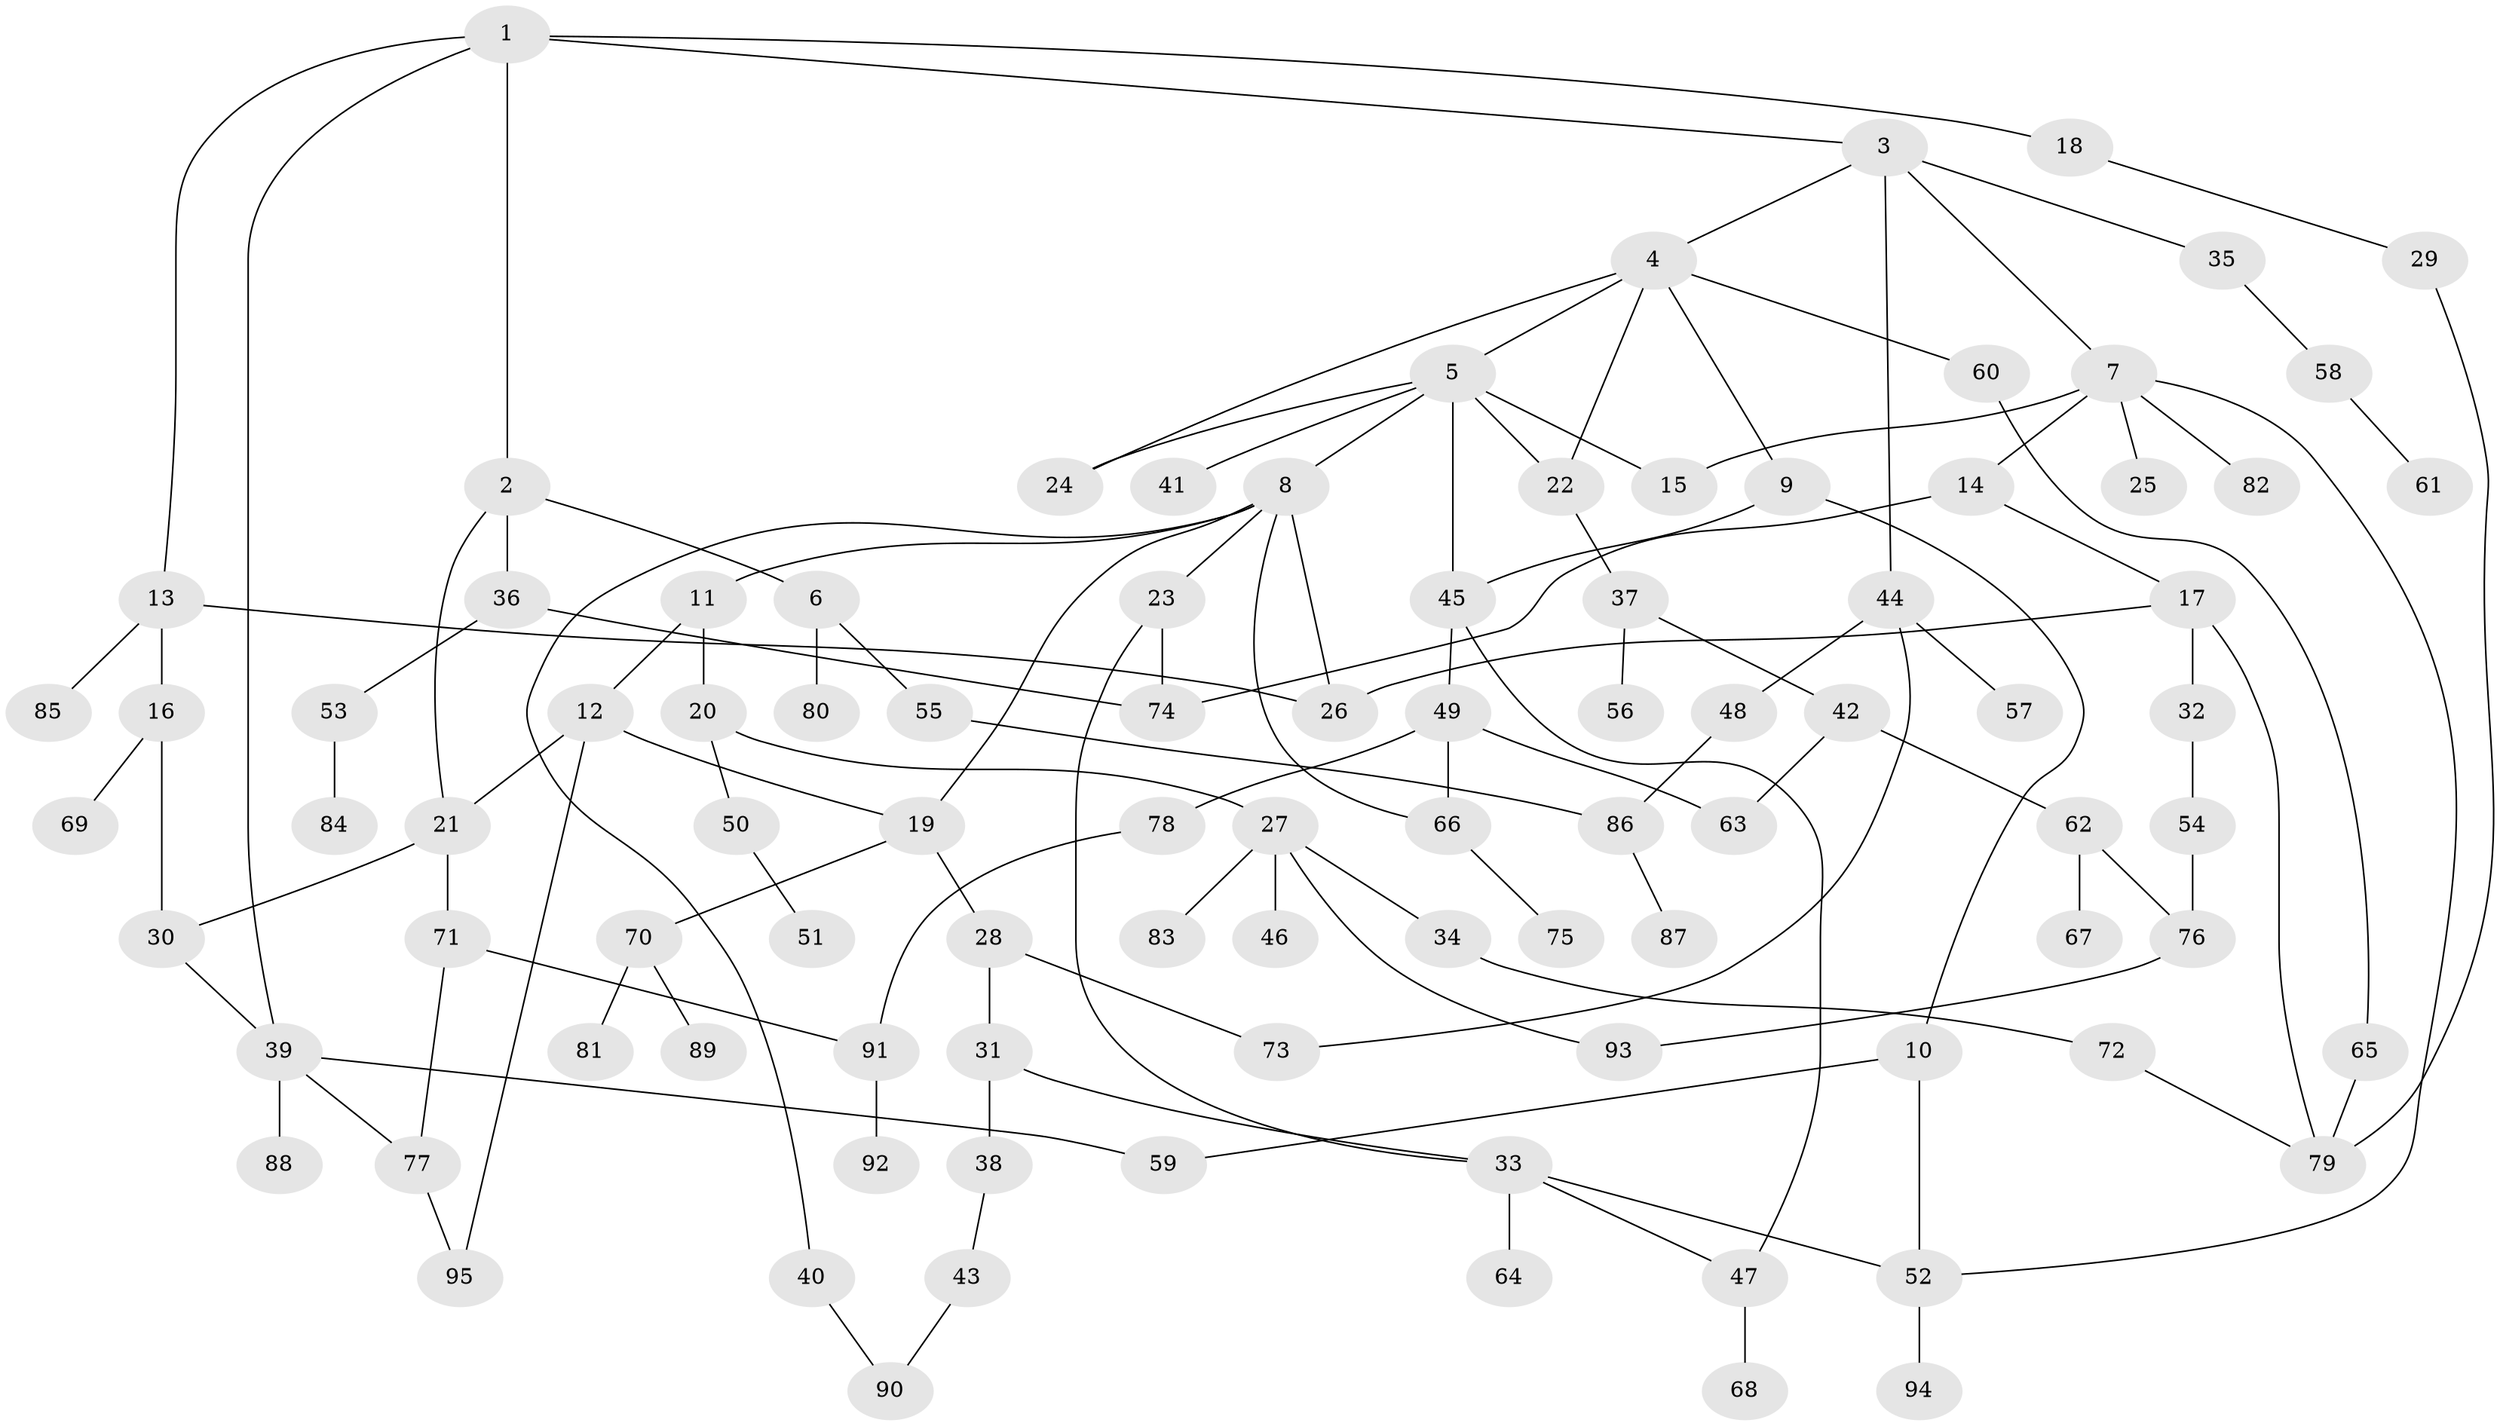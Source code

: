 // Generated by graph-tools (version 1.1) at 2025/41/03/09/25 04:41:22]
// undirected, 95 vertices, 124 edges
graph export_dot {
graph [start="1"]
  node [color=gray90,style=filled];
  1;
  2;
  3;
  4;
  5;
  6;
  7;
  8;
  9;
  10;
  11;
  12;
  13;
  14;
  15;
  16;
  17;
  18;
  19;
  20;
  21;
  22;
  23;
  24;
  25;
  26;
  27;
  28;
  29;
  30;
  31;
  32;
  33;
  34;
  35;
  36;
  37;
  38;
  39;
  40;
  41;
  42;
  43;
  44;
  45;
  46;
  47;
  48;
  49;
  50;
  51;
  52;
  53;
  54;
  55;
  56;
  57;
  58;
  59;
  60;
  61;
  62;
  63;
  64;
  65;
  66;
  67;
  68;
  69;
  70;
  71;
  72;
  73;
  74;
  75;
  76;
  77;
  78;
  79;
  80;
  81;
  82;
  83;
  84;
  85;
  86;
  87;
  88;
  89;
  90;
  91;
  92;
  93;
  94;
  95;
  1 -- 2;
  1 -- 3;
  1 -- 13;
  1 -- 18;
  1 -- 39;
  2 -- 6;
  2 -- 21;
  2 -- 36;
  3 -- 4;
  3 -- 7;
  3 -- 35;
  3 -- 44;
  4 -- 5;
  4 -- 9;
  4 -- 24;
  4 -- 60;
  4 -- 22;
  5 -- 8;
  5 -- 22;
  5 -- 41;
  5 -- 45;
  5 -- 15;
  5 -- 24;
  6 -- 55;
  6 -- 80;
  7 -- 14;
  7 -- 15;
  7 -- 25;
  7 -- 52;
  7 -- 82;
  8 -- 11;
  8 -- 19;
  8 -- 23;
  8 -- 26;
  8 -- 40;
  8 -- 66;
  9 -- 10;
  9 -- 45;
  10 -- 59;
  10 -- 52;
  11 -- 12;
  11 -- 20;
  12 -- 95;
  12 -- 21;
  12 -- 19;
  13 -- 16;
  13 -- 85;
  13 -- 26;
  14 -- 17;
  14 -- 74;
  16 -- 30;
  16 -- 69;
  17 -- 32;
  17 -- 79;
  17 -- 26;
  18 -- 29;
  19 -- 28;
  19 -- 70;
  20 -- 27;
  20 -- 50;
  21 -- 71;
  21 -- 30;
  22 -- 37;
  23 -- 33;
  23 -- 74;
  27 -- 34;
  27 -- 46;
  27 -- 83;
  27 -- 93;
  28 -- 31;
  28 -- 73;
  29 -- 79;
  30 -- 39;
  31 -- 38;
  31 -- 33;
  32 -- 54;
  33 -- 47;
  33 -- 64;
  33 -- 52;
  34 -- 72;
  35 -- 58;
  36 -- 53;
  36 -- 74;
  37 -- 42;
  37 -- 56;
  38 -- 43;
  39 -- 77;
  39 -- 88;
  39 -- 59;
  40 -- 90;
  42 -- 62;
  42 -- 63;
  43 -- 90;
  44 -- 48;
  44 -- 57;
  44 -- 73;
  45 -- 49;
  45 -- 47;
  47 -- 68;
  48 -- 86;
  49 -- 63;
  49 -- 66;
  49 -- 78;
  50 -- 51;
  52 -- 94;
  53 -- 84;
  54 -- 76;
  55 -- 86;
  58 -- 61;
  60 -- 65;
  62 -- 67;
  62 -- 76;
  65 -- 79;
  66 -- 75;
  70 -- 81;
  70 -- 89;
  71 -- 91;
  71 -- 77;
  72 -- 79;
  76 -- 93;
  77 -- 95;
  78 -- 91;
  86 -- 87;
  91 -- 92;
}
